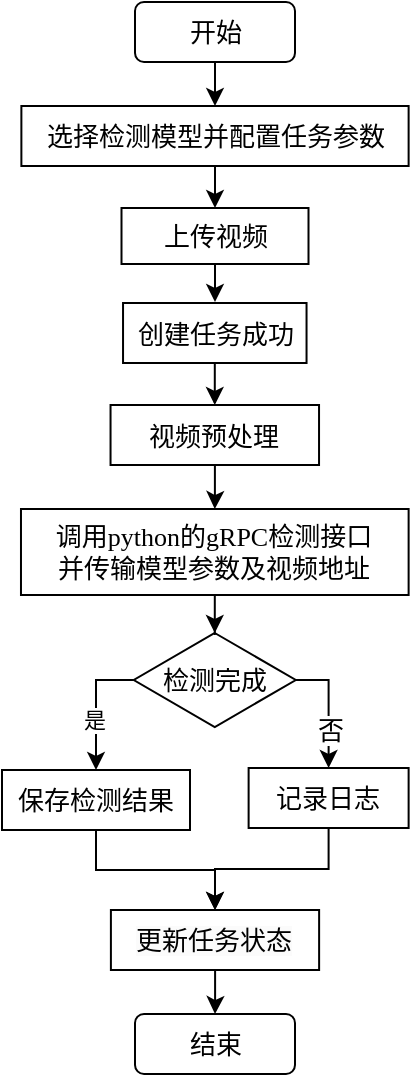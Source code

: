 <mxfile version="26.1.3">
  <diagram name="第 1 页" id="hVpuzf0cs5-q520rvy3v">
    <mxGraphModel dx="1127" dy="544" grid="1" gridSize="10" guides="1" tooltips="1" connect="1" arrows="1" fold="1" page="1" pageScale="1" pageWidth="827" pageHeight="1169" math="0" shadow="0">
      <root>
        <mxCell id="0" />
        <mxCell id="1" parent="0" />
        <mxCell id="VQWNfahwIAXLIbeWohpL-51" style="rounded=0;orthogonalLoop=1;jettySize=auto;html=1;entryX=0.5;entryY=0;entryDx=0;entryDy=0;fontFamily=宋体;" edge="1" parent="1" target="VQWNfahwIAXLIbeWohpL-50">
          <mxGeometry relative="1" as="geometry">
            <mxPoint x="576.524" y="120" as="sourcePoint" />
          </mxGeometry>
        </mxCell>
        <mxCell id="VQWNfahwIAXLIbeWohpL-55" style="edgeStyle=orthogonalEdgeStyle;rounded=0;orthogonalLoop=1;jettySize=auto;html=1;entryX=0.5;entryY=0;entryDx=0;entryDy=0;fontFamily=宋体;" edge="1" parent="1" source="VQWNfahwIAXLIbeWohpL-31" target="VQWNfahwIAXLIbeWohpL-35">
          <mxGeometry relative="1" as="geometry" />
        </mxCell>
        <mxCell id="VQWNfahwIAXLIbeWohpL-31" value="创建任务成功" style="rounded=0;whiteSpace=wrap;html=1;fontFamily=宋体;fontSize=13;" vertex="1" parent="1">
          <mxGeometry x="530.52" y="259.5" width="91.75" height="30" as="geometry" />
        </mxCell>
        <mxCell id="VQWNfahwIAXLIbeWohpL-57" style="edgeStyle=orthogonalEdgeStyle;rounded=0;orthogonalLoop=1;jettySize=auto;html=1;entryX=0.5;entryY=0;entryDx=0;entryDy=0;fontFamily=宋体;" edge="1" parent="1" source="VQWNfahwIAXLIbeWohpL-35" target="VQWNfahwIAXLIbeWohpL-56">
          <mxGeometry relative="1" as="geometry" />
        </mxCell>
        <mxCell id="VQWNfahwIAXLIbeWohpL-35" value="视频预处理" style="rounded=0;whiteSpace=wrap;html=1;fontFamily=宋体;fontSize=13;" vertex="1" parent="1">
          <mxGeometry x="524.27" y="310.5" width="104.25" height="30" as="geometry" />
        </mxCell>
        <mxCell id="VQWNfahwIAXLIbeWohpL-63" style="edgeStyle=orthogonalEdgeStyle;rounded=0;orthogonalLoop=1;jettySize=auto;html=1;entryX=0.5;entryY=0;entryDx=0;entryDy=0;fontFamily=宋体;" edge="1" parent="1" source="VQWNfahwIAXLIbeWohpL-40" target="VQWNfahwIAXLIbeWohpL-47">
          <mxGeometry relative="1" as="geometry">
            <Array as="points">
              <mxPoint x="633" y="448" />
            </Array>
          </mxGeometry>
        </mxCell>
        <mxCell id="VQWNfahwIAXLIbeWohpL-69" style="edgeStyle=orthogonalEdgeStyle;rounded=0;orthogonalLoop=1;jettySize=auto;html=1;entryX=0.5;entryY=0;entryDx=0;entryDy=0;fontFamily=宋体;" edge="1" parent="1" source="VQWNfahwIAXLIbeWohpL-40" target="VQWNfahwIAXLIbeWohpL-42">
          <mxGeometry relative="1" as="geometry">
            <Array as="points">
              <mxPoint x="517" y="448" />
            </Array>
          </mxGeometry>
        </mxCell>
        <mxCell id="VQWNfahwIAXLIbeWohpL-70" value="是" style="edgeLabel;html=1;align=center;verticalAlign=middle;resizable=0;points=[];fontFamily=宋体;" vertex="1" connectable="0" parent="VQWNfahwIAXLIbeWohpL-69">
          <mxGeometry x="0.071" y="-1" relative="1" as="geometry">
            <mxPoint y="5" as="offset" />
          </mxGeometry>
        </mxCell>
        <mxCell id="VQWNfahwIAXLIbeWohpL-40" value="检测完成" style="rhombus;whiteSpace=wrap;html=1;fontFamily=宋体;fontSize=13;" vertex="1" parent="1">
          <mxGeometry x="535.89" y="424.5" width="81" height="47" as="geometry" />
        </mxCell>
        <mxCell id="VQWNfahwIAXLIbeWohpL-66" style="edgeStyle=orthogonalEdgeStyle;rounded=0;orthogonalLoop=1;jettySize=auto;html=1;entryX=0.5;entryY=0;entryDx=0;entryDy=0;fontFamily=宋体;" edge="1" parent="1" source="VQWNfahwIAXLIbeWohpL-42" target="VQWNfahwIAXLIbeWohpL-65">
          <mxGeometry relative="1" as="geometry" />
        </mxCell>
        <mxCell id="VQWNfahwIAXLIbeWohpL-42" value="保存检测结果" style="rounded=0;whiteSpace=wrap;html=1;fontFamily=宋体;fontSize=13;" vertex="1" parent="1">
          <mxGeometry x="470" y="493" width="94" height="30" as="geometry" />
        </mxCell>
        <mxCell id="VQWNfahwIAXLIbeWohpL-43" value="结束" style="rounded=1;whiteSpace=wrap;html=1;fontFamily=宋体;fontSize=13;" vertex="1" parent="1">
          <mxGeometry x="536.5" y="615" width="80" height="30" as="geometry" />
        </mxCell>
        <mxCell id="VQWNfahwIAXLIbeWohpL-53" style="edgeStyle=orthogonalEdgeStyle;rounded=0;orthogonalLoop=1;jettySize=auto;html=1;entryX=0.5;entryY=0;entryDx=0;entryDy=0;fontFamily=宋体;" edge="1" parent="1" source="VQWNfahwIAXLIbeWohpL-50" target="VQWNfahwIAXLIbeWohpL-52">
          <mxGeometry relative="1" as="geometry" />
        </mxCell>
        <mxCell id="VQWNfahwIAXLIbeWohpL-50" value="选择检测模型并配置任务参数" style="rounded=0;whiteSpace=wrap;html=1;fontFamily=宋体;fontSize=13;" vertex="1" parent="1">
          <mxGeometry x="479.69" y="161" width="193.62" height="30" as="geometry" />
        </mxCell>
        <mxCell id="VQWNfahwIAXLIbeWohpL-54" style="rounded=0;orthogonalLoop=1;jettySize=auto;html=1;entryX=0.5;entryY=0;entryDx=0;entryDy=0;fontFamily=宋体;" edge="1" parent="1" source="VQWNfahwIAXLIbeWohpL-52">
          <mxGeometry relative="1" as="geometry">
            <mxPoint x="576.5" y="259" as="targetPoint" />
          </mxGeometry>
        </mxCell>
        <mxCell id="VQWNfahwIAXLIbeWohpL-52" value="上传视频" style="rounded=0;whiteSpace=wrap;html=1;fontFamily=宋体;fontSize=13;" vertex="1" parent="1">
          <mxGeometry x="529.75" y="212" width="93.5" height="28" as="geometry" />
        </mxCell>
        <mxCell id="VQWNfahwIAXLIbeWohpL-22" value="开始" style="rounded=1;whiteSpace=wrap;html=1;fontFamily=宋体;fontSize=13;" vertex="1" parent="1">
          <mxGeometry x="536.5" y="109" width="80" height="30" as="geometry" />
        </mxCell>
        <mxCell id="VQWNfahwIAXLIbeWohpL-59" style="edgeStyle=orthogonalEdgeStyle;rounded=0;orthogonalLoop=1;jettySize=auto;html=1;entryX=0.5;entryY=0;entryDx=0;entryDy=0;fontFamily=宋体;" edge="1" parent="1" source="VQWNfahwIAXLIbeWohpL-56" target="VQWNfahwIAXLIbeWohpL-40">
          <mxGeometry relative="1" as="geometry">
            <mxPoint x="576.395" y="441.5" as="targetPoint" />
          </mxGeometry>
        </mxCell>
        <mxCell id="VQWNfahwIAXLIbeWohpL-56" value="调用&lt;font face=&quot;Times New Roman&quot;&gt;python&lt;/font&gt;的&lt;font face=&quot;Times New Roman&quot;&gt;gRPC&lt;/font&gt;检测接口&lt;div&gt;并传输模型参数及视频地址&lt;/div&gt;" style="rounded=0;whiteSpace=wrap;html=1;fontFamily=宋体;fontSize=13;" vertex="1" parent="1">
          <mxGeometry x="479.49" y="362.5" width="193.82" height="43" as="geometry" />
        </mxCell>
        <mxCell id="VQWNfahwIAXLIbeWohpL-67" style="edgeStyle=orthogonalEdgeStyle;rounded=0;orthogonalLoop=1;jettySize=auto;html=1;entryX=0.5;entryY=0;entryDx=0;entryDy=0;fontFamily=宋体;" edge="1" parent="1" source="VQWNfahwIAXLIbeWohpL-47" target="VQWNfahwIAXLIbeWohpL-65">
          <mxGeometry relative="1" as="geometry" />
        </mxCell>
        <mxCell id="VQWNfahwIAXLIbeWohpL-47" value="记录日志" style="rounded=0;whiteSpace=wrap;html=1;fontFamily=宋体;fontSize=13;" vertex="1" parent="1">
          <mxGeometry x="593.31" y="492" width="80" height="30" as="geometry" />
        </mxCell>
        <mxCell id="VQWNfahwIAXLIbeWohpL-64" value="否" style="edgeLabel;html=1;align=center;verticalAlign=middle;resizable=0;points=[];fontFamily=宋体;fontSize=13;" vertex="1" connectable="0" parent="1">
          <mxGeometry x="636.308" y="469" as="geometry">
            <mxPoint x="-3" y="4" as="offset" />
          </mxGeometry>
        </mxCell>
        <mxCell id="VQWNfahwIAXLIbeWohpL-68" style="edgeStyle=orthogonalEdgeStyle;rounded=0;orthogonalLoop=1;jettySize=auto;html=1;entryX=0.5;entryY=0;entryDx=0;entryDy=0;fontFamily=宋体;" edge="1" parent="1" source="VQWNfahwIAXLIbeWohpL-65" target="VQWNfahwIAXLIbeWohpL-43">
          <mxGeometry relative="1" as="geometry" />
        </mxCell>
        <mxCell id="VQWNfahwIAXLIbeWohpL-65" value="&lt;br&gt;&lt;span style=&quot;color: rgb(0, 0, 0); font-size: 13px; font-style: normal; font-variant-ligatures: normal; font-variant-caps: normal; font-weight: 400; letter-spacing: normal; orphans: 2; text-align: center; text-indent: 0px; text-transform: none; widows: 2; word-spacing: 0px; -webkit-text-stroke-width: 0px; white-space: normal; background-color: rgb(251, 251, 251); text-decoration-thickness: initial; text-decoration-style: initial; text-decoration-color: initial; float: none; display: inline !important;&quot;&gt;更新任务状态&lt;/span&gt;&lt;div&gt;&lt;br&gt;&lt;/div&gt;" style="rounded=0;whiteSpace=wrap;html=1;fontFamily=宋体;fontSize=13;" vertex="1" parent="1">
          <mxGeometry x="524.45" y="563" width="104.11" height="30" as="geometry" />
        </mxCell>
      </root>
    </mxGraphModel>
  </diagram>
</mxfile>

